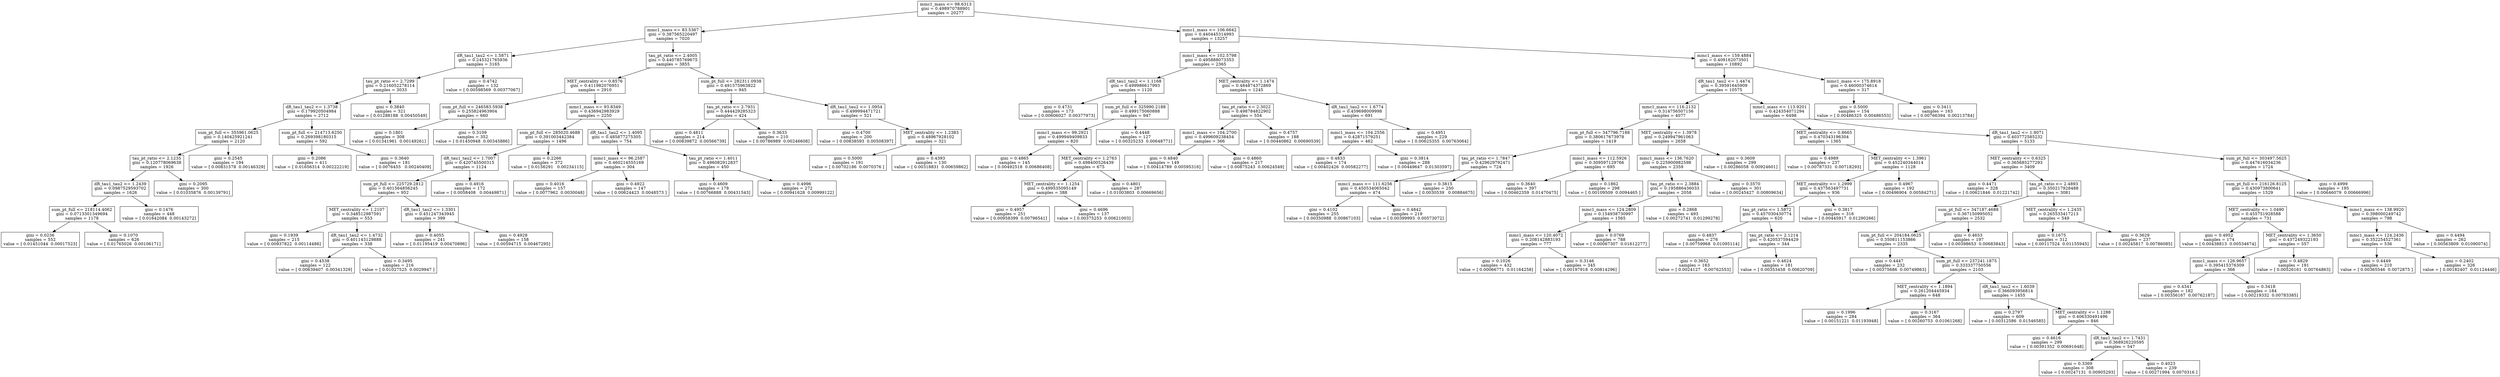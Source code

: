 digraph Tree {
0 [label="mmc1_mass <= 98.6313\ngini = 0.498970788901\nsamples = 20277", shape="box"] ;
1 [label="mmc1_mass <= 83.5367\ngini = 0.387565220497\nsamples = 7020", shape="box"] ;
0 -> 1 ;
2 [label="dR_tau1_tau2 <= 1.5871\ngini = 0.245321765936\nsamples = 3165", shape="box"] ;
1 -> 2 ;
3 [label="tau_pt_ratio <= 2.7299\ngini = 0.216052278114\nsamples = 3033", shape="box"] ;
2 -> 3 ;
4 [label="dR_tau1_tau2 <= 1.3738\ngini = 0.179920504984\nsamples = 2712", shape="box"] ;
3 -> 4 ;
5 [label="sum_pt_full <= 355961.0625\ngini = 0.140425921241\nsamples = 2120", shape="box"] ;
4 -> 5 ;
6 [label="tau_pt_ratio <= 2.1235\ngini = 0.120778069638\nsamples = 1926", shape="box"] ;
5 -> 6 ;
7 [label="dR_tau1_tau2 <= 1.2439\ngini = 0.0987529593702\nsamples = 1626", shape="box"] ;
6 -> 7 ;
8 [label="sum_pt_full <= 218114.4062\ngini = 0.0713301349694\nsamples = 1178", shape="box"] ;
7 -> 8 ;
9 [label="gini = 0.0236\nsamples = 552\nvalue = [ 0.01451044  0.00017523]", shape="box"] ;
8 -> 9 ;
10 [label="gini = 0.1070\nsamples = 626\nvalue = [ 0.01765026  0.00106171]", shape="box"] ;
8 -> 10 ;
11 [label="gini = 0.1476\nsamples = 448\nvalue = [ 0.01642084  0.00143272]", shape="box"] ;
7 -> 11 ;
12 [label="gini = 0.2095\nsamples = 300\nvalue = [ 0.01035876  0.00139791]", shape="box"] ;
6 -> 12 ;
13 [label="gini = 0.2545\nsamples = 194\nvalue = [ 0.00831578  0.00146329]", shape="box"] ;
5 -> 13 ;
14 [label="sum_pt_full <= 214713.6250\ngini = 0.269398180315\nsamples = 592", shape="box"] ;
4 -> 14 ;
15 [label="gini = 0.2086\nsamples = 411\nvalue = [ 0.01656314  0.00222219]", shape="box"] ;
14 -> 15 ;
16 [label="gini = 0.3640\nsamples = 181\nvalue = [ 0.0076455   0.00240409]", shape="box"] ;
14 -> 16 ;
17 [label="gini = 0.3840\nsamples = 321\nvalue = [ 0.01288188  0.00450549]", shape="box"] ;
3 -> 17 ;
18 [label="gini = 0.4742\nsamples = 132\nvalue = [ 0.00598569  0.00377067]", shape="box"] ;
2 -> 18 ;
19 [label="tau_pt_ratio <= 2.4005\ngini = 0.440785769675\nsamples = 3855", shape="box"] ;
1 -> 19 ;
20 [label="MET_centrality <= 0.8576\ngini = 0.411982076951\nsamples = 2910", shape="box"] ;
19 -> 20 ;
21 [label="sum_pt_full <= 246583.5938\ngini = 0.255824963904\nsamples = 660", shape="box"] ;
20 -> 21 ;
22 [label="gini = 0.1801\nsamples = 308\nvalue = [ 0.01341961  0.00149261]", shape="box"] ;
21 -> 22 ;
23 [label="gini = 0.3109\nsamples = 352\nvalue = [ 0.01450948  0.00345886]", shape="box"] ;
21 -> 23 ;
24 [label="mmc1_mass <= 93.8349\ngini = 0.436942983929\nsamples = 2250", shape="box"] ;
20 -> 24 ;
25 [label="sum_pt_full <= 285020.4688\ngini = 0.391003442384\nsamples = 1496", shape="box"] ;
24 -> 25 ;
26 [label="dR_tau1_tau2 <= 1.7007\ngini = 0.420745500315\nsamples = 1124", shape="box"] ;
25 -> 26 ;
27 [label="sum_pt_full <= 225729.2812\ngini = 0.401564856245\nsamples = 952", shape="box"] ;
26 -> 27 ;
28 [label="MET_centrality <= 1.2107\ngini = 0.348512987591\nsamples = 553", shape="box"] ;
27 -> 28 ;
29 [label="gini = 0.1939\nsamples = 215\nvalue = [ 0.00937822  0.00114486]", shape="box"] ;
28 -> 29 ;
30 [label="dR_tau1_tau2 <= 1.4732\ngini = 0.401143129888\nsamples = 338", shape="box"] ;
28 -> 30 ;
31 [label="gini = 0.4538\nsamples = 122\nvalue = [ 0.00639407  0.00341329]", shape="box"] ;
30 -> 31 ;
32 [label="gini = 0.3495\nsamples = 216\nvalue = [ 0.01027525  0.0029947 ]", shape="box"] ;
30 -> 32 ;
33 [label="dR_tau1_tau2 <= 1.3301\ngini = 0.451247343945\nsamples = 399", shape="box"] ;
27 -> 33 ;
34 [label="gini = 0.4055\nsamples = 241\nvalue = [ 0.01195419  0.00470896]", shape="box"] ;
33 -> 34 ;
35 [label="gini = 0.4928\nsamples = 158\nvalue = [ 0.00594715  0.00467295]", shape="box"] ;
33 -> 35 ;
36 [label="gini = 0.4916\nsamples = 172\nvalue = [ 0.0058408   0.00449871]", shape="box"] ;
26 -> 36 ;
37 [label="gini = 0.2266\nsamples = 372\nvalue = [ 0.0156291   0.00234115]", shape="box"] ;
25 -> 37 ;
38 [label="dR_tau1_tau2 <= 1.4095\ngini = 0.485877275305\nsamples = 754", shape="box"] ;
24 -> 38 ;
39 [label="mmc1_mass <= 96.2587\ngini = 0.460214555169\nsamples = 304", shape="box"] ;
38 -> 39 ;
40 [label="gini = 0.4016\nsamples = 157\nvalue = [ 0.0077962  0.0030048]", shape="box"] ;
39 -> 40 ;
41 [label="gini = 0.4922\nsamples = 147\nvalue = [ 0.00624423  0.0048573 ]", shape="box"] ;
39 -> 41 ;
42 [label="tau_pt_ratio <= 1.4011\ngini = 0.496082912837\nsamples = 450", shape="box"] ;
38 -> 42 ;
43 [label="gini = 0.4609\nsamples = 178\nvalue = [ 0.00766888  0.00431543]", shape="box"] ;
42 -> 43 ;
44 [label="gini = 0.4996\nsamples = 272\nvalue = [ 0.00941628  0.00999122]", shape="box"] ;
42 -> 44 ;
45 [label="sum_pt_full <= 282311.0938\ngini = 0.491575963822\nsamples = 945", shape="box"] ;
19 -> 45 ;
46 [label="tau_pt_ratio <= 2.7931\ngini = 0.444429285323\nsamples = 424", shape="box"] ;
45 -> 46 ;
47 [label="gini = 0.4811\nsamples = 214\nvalue = [ 0.00839872  0.00566739]", shape="box"] ;
46 -> 47 ;
48 [label="gini = 0.3633\nsamples = 210\nvalue = [ 0.00786989  0.00246608]", shape="box"] ;
46 -> 48 ;
49 [label="dR_tau1_tau2 <= 1.0954\ngini = 0.499994471721\nsamples = 521", shape="box"] ;
45 -> 49 ;
50 [label="gini = 0.4700\nsamples = 200\nvalue = [ 0.00838593  0.00508397]", shape="box"] ;
49 -> 50 ;
51 [label="MET_centrality <= 1.2383\ngini = 0.48967928102\nsamples = 321", shape="box"] ;
49 -> 51 ;
52 [label="gini = 0.5000\nsamples = 191\nvalue = [ 0.00702186  0.0070376 ]", shape="box"] ;
51 -> 52 ;
53 [label="gini = 0.4393\nsamples = 130\nvalue = [ 0.00318831  0.00659862]", shape="box"] ;
51 -> 53 ;
54 [label="mmc1_mass <= 106.6642\ngini = 0.440445314993\nsamples = 13257", shape="box"] ;
0 -> 54 ;
55 [label="mmc1_mass <= 102.5798\ngini = 0.495888073353\nsamples = 2365", shape="box"] ;
54 -> 55 ;
56 [label="dR_tau1_tau2 <= 1.1168\ngini = 0.499986617993\nsamples = 1120", shape="box"] ;
55 -> 56 ;
57 [label="gini = 0.4731\nsamples = 173\nvalue = [ 0.00606027  0.00377973]", shape="box"] ;
56 -> 57 ;
58 [label="sum_pt_full <= 325990.2188\ngini = 0.499175060888\nsamples = 947", shape="box"] ;
56 -> 58 ;
59 [label="mmc1_mass <= 99.2921\ngini = 0.499949409833\nsamples = 820", shape="box"] ;
58 -> 59 ;
60 [label="gini = 0.4865\nsamples = 145\nvalue = [ 0.00492518  0.00686408]", shape="box"] ;
59 -> 60 ;
61 [label="MET_centrality <= 1.2763\ngini = 0.498400526439\nsamples = 675", shape="box"] ;
59 -> 61 ;
62 [label="MET_centrality <= 1.1254\ngini = 0.499535095149\nsamples = 388", shape="box"] ;
61 -> 62 ;
63 [label="gini = 0.4957\nsamples = 251\nvalue = [ 0.00958399  0.00796541]", shape="box"] ;
62 -> 63 ;
64 [label="gini = 0.4696\nsamples = 137\nvalue = [ 0.00375253  0.00621003]", shape="box"] ;
62 -> 64 ;
65 [label="gini = 0.4801\nsamples = 287\nvalue = [ 0.01003803  0.00669656]", shape="box"] ;
61 -> 65 ;
66 [label="gini = 0.4448\nsamples = 127\nvalue = [ 0.00325233  0.00648771]", shape="box"] ;
58 -> 66 ;
67 [label="MET_centrality <= 1.1474\ngini = 0.484874372869\nsamples = 1245", shape="box"] ;
55 -> 67 ;
68 [label="tau_pt_ratio <= 2.3022\ngini = 0.498784822902\nsamples = 554", shape="box"] ;
67 -> 68 ;
69 [label="mmc1_mass <= 104.2700\ngini = 0.499609238454\nsamples = 366", shape="box"] ;
68 -> 69 ;
70 [label="gini = 0.4840\nsamples = 149\nvalue = [ 0.00414789  0.00595316]", shape="box"] ;
69 -> 70 ;
71 [label="gini = 0.4860\nsamples = 217\nvalue = [ 0.00875243  0.00624549]", shape="box"] ;
69 -> 71 ;
72 [label="gini = 0.4757\nsamples = 188\nvalue = [ 0.00440862  0.00690539]", shape="box"] ;
68 -> 72 ;
73 [label="dR_tau1_tau2 <= 1.6774\ngini = 0.459698009998\nsamples = 691", shape="box"] ;
67 -> 73 ;
74 [label="mmc1_mass <= 104.2556\ngini = 0.42871579251\nsamples = 462", shape="box"] ;
73 -> 74 ;
75 [label="gini = 0.4833\nsamples = 174\nvalue = [ 0.00402426  0.00582277]", shape="box"] ;
74 -> 75 ;
76 [label="gini = 0.3814\nsamples = 288\nvalue = [ 0.00449647  0.01303597]", shape="box"] ;
74 -> 76 ;
77 [label="gini = 0.4951\nsamples = 229\nvalue = [ 0.00625355  0.00763064]", shape="box"] ;
73 -> 77 ;
78 [label="mmc1_mass <= 159.4884\ngini = 0.409162073501\nsamples = 10892", shape="box"] ;
54 -> 78 ;
79 [label="dR_tau1_tau2 <= 1.4474\ngini = 0.39591645909\nsamples = 10575", shape="box"] ;
78 -> 79 ;
80 [label="mmc1_mass <= 116.2132\ngini = 0.314756507156\nsamples = 4077", shape="box"] ;
79 -> 80 ;
81 [label="sum_pt_full <= 347796.7188\ngini = 0.380617673978\nsamples = 1419", shape="box"] ;
80 -> 81 ;
82 [label="tau_pt_ratio <= 1.7847\ngini = 0.429629792471\nsamples = 724", shape="box"] ;
81 -> 82 ;
83 [label="mmc1_mass <= 111.6256\ngini = 0.450534065042\nsamples = 474", shape="box"] ;
82 -> 83 ;
84 [label="gini = 0.4102\nsamples = 255\nvalue = [ 0.00350988  0.00867103]", shape="box"] ;
83 -> 84 ;
85 [label="gini = 0.4842\nsamples = 219\nvalue = [ 0.00399993  0.00573072]", shape="box"] ;
83 -> 85 ;
86 [label="gini = 0.3815\nsamples = 250\nvalue = [ 0.0030539   0.00884675]", shape="box"] ;
82 -> 86 ;
87 [label="mmc1_mass <= 112.5926\ngini = 0.309597129766\nsamples = 695", shape="box"] ;
81 -> 87 ;
88 [label="gini = 0.3640\nsamples = 397\nvalue = [ 0.00462359  0.01470475]", shape="box"] ;
87 -> 88 ;
89 [label="gini = 0.1862\nsamples = 298\nvalue = [ 0.00109509  0.0094465 ]", shape="box"] ;
87 -> 89 ;
90 [label="MET_centrality <= 1.3978\ngini = 0.249947961063\nsamples = 2658", shape="box"] ;
80 -> 90 ;
91 [label="mmc1_mass <= 136.7620\ngini = 0.225900982598\nsamples = 2359", shape="box"] ;
90 -> 91 ;
92 [label="tau_pt_ratio <= 2.3884\ngini = 0.195886436033\nsamples = 2058", shape="box"] ;
91 -> 92 ;
93 [label="mmc1_mass <= 124.2809\ngini = 0.154938730997\nsamples = 1565", shape="box"] ;
92 -> 93 ;
94 [label="mmc1_mass <= 120.4072\ngini = 0.208142883193\nsamples = 777", shape="box"] ;
93 -> 94 ;
95 [label="gini = 0.1026\nsamples = 432\nvalue = [ 0.00066771  0.01164258]", shape="box"] ;
94 -> 95 ;
96 [label="gini = 0.3146\nsamples = 345\nvalue = [ 0.00197918  0.00814296]", shape="box"] ;
94 -> 96 ;
97 [label="gini = 0.0769\nsamples = 788\nvalue = [ 0.00067307  0.01612277]", shape="box"] ;
93 -> 97 ;
98 [label="gini = 0.2868\nsamples = 493\nvalue = [ 0.00272741  0.01299278]", shape="box"] ;
92 -> 98 ;
99 [label="gini = 0.3570\nsamples = 301\nvalue = [ 0.00245427  0.00809634]", shape="box"] ;
91 -> 99 ;
100 [label="gini = 0.3609\nsamples = 299\nvalue = [ 0.00286058  0.00924601]", shape="box"] ;
90 -> 100 ;
101 [label="mmc1_mass <= 113.9201\ngini = 0.424354071294\nsamples = 6498", shape="box"] ;
79 -> 101 ;
102 [label="MET_centrality <= 0.8665\ngini = 0.470343196304\nsamples = 1365", shape="box"] ;
101 -> 102 ;
103 [label="gini = 0.4989\nsamples = 237\nvalue = [ 0.00787331  0.00718293]", shape="box"] ;
102 -> 103 ;
104 [label="MET_centrality <= 1.3961\ngini = 0.452240344014\nsamples = 1128", shape="box"] ;
102 -> 104 ;
105 [label="MET_centrality <= 1.2999\ngini = 0.437563497731\nsamples = 936", shape="box"] ;
104 -> 105 ;
106 [label="tau_pt_ratio <= 1.5872\ngini = 0.457030430774\nsamples = 620", shape="box"] ;
105 -> 106 ;
107 [label="gini = 0.4837\nsamples = 276\nvalue = [ 0.00759968  0.01095114]", shape="box"] ;
106 -> 107 ;
108 [label="tau_pt_ratio <= 2.1214\ngini = 0.420537594429\nsamples = 344", shape="box"] ;
106 -> 108 ;
109 [label="gini = 0.3652\nsamples = 163\nvalue = [ 0.0024127   0.00762553]", shape="box"] ;
108 -> 109 ;
110 [label="gini = 0.4624\nsamples = 181\nvalue = [ 0.00353458  0.00620709]", shape="box"] ;
108 -> 110 ;
111 [label="gini = 0.3817\nsamples = 316\nvalue = [ 0.00445917  0.01290266]", shape="box"] ;
105 -> 111 ;
112 [label="gini = 0.4967\nsamples = 192\nvalue = [ 0.00496904  0.00584271]", shape="box"] ;
104 -> 112 ;
113 [label="dR_tau1_tau2 <= 1.9071\ngini = 0.403772585232\nsamples = 5133", shape="box"] ;
101 -> 113 ;
114 [label="MET_centrality <= 0.6325\ngini = 0.365685277293\nsamples = 3409", shape="box"] ;
113 -> 114 ;
115 [label="gini = 0.4471\nsamples = 328\nvalue = [ 0.00621846  0.01221742]", shape="box"] ;
114 -> 115 ;
116 [label="tau_pt_ratio <= 2.4893\ngini = 0.350217928488\nsamples = 3081", shape="box"] ;
114 -> 116 ;
117 [label="sum_pt_full <= 347187.4688\ngini = 0.367150995052\nsamples = 2532", shape="box"] ;
116 -> 117 ;
118 [label="sum_pt_full <= 204184.0625\ngini = 0.350811153866\nsamples = 2335", shape="box"] ;
117 -> 118 ;
119 [label="gini = 0.4447\nsamples = 232\nvalue = [ 0.00375686  0.00749863]", shape="box"] ;
118 -> 119 ;
120 [label="sum_pt_full <= 237241.1875\ngini = 0.333337750556\nsamples = 2103", shape="box"] ;
118 -> 120 ;
121 [label="MET_centrality <= 1.1894\ngini = 0.261204445934\nsamples = 648", shape="box"] ;
120 -> 121 ;
122 [label="gini = 0.1996\nsamples = 284\nvalue = [ 0.00151221  0.01193948]", shape="box"] ;
121 -> 122 ;
123 [label="gini = 0.3167\nsamples = 364\nvalue = [ 0.00260753  0.01061268]", shape="box"] ;
121 -> 123 ;
124 [label="dR_tau1_tau2 <= 1.6039\ngini = 0.366093956814\nsamples = 1455", shape="box"] ;
120 -> 124 ;
125 [label="gini = 0.2797\nsamples = 609\nvalue = [ 0.00312586  0.01546585]", shape="box"] ;
124 -> 125 ;
126 [label="MET_centrality <= 1.1288\ngini = 0.406330491496\nsamples = 846", shape="box"] ;
124 -> 126 ;
127 [label="gini = 0.4616\nsamples = 299\nvalue = [ 0.00391352  0.00691648]", shape="box"] ;
126 -> 127 ;
128 [label="dR_tau1_tau2 <= 1.7431\ngini = 0.368926220595\nsamples = 547", shape="box"] ;
126 -> 128 ;
129 [label="gini = 0.3369\nsamples = 308\nvalue = [ 0.00247131  0.00905293]", shape="box"] ;
128 -> 129 ;
130 [label="gini = 0.4023\nsamples = 239\nvalue = [ 0.00271994  0.0070316 ]", shape="box"] ;
128 -> 130 ;
131 [label="gini = 0.4653\nsamples = 197\nvalue = [ 0.00398653  0.00683843]", shape="box"] ;
117 -> 131 ;
132 [label="MET_centrality <= 1.2435\ngini = 0.265533417213\nsamples = 549", shape="box"] ;
116 -> 132 ;
133 [label="gini = 0.1675\nsamples = 312\nvalue = [ 0.00117524  0.01155945]", shape="box"] ;
132 -> 133 ;
134 [label="gini = 0.3629\nsamples = 237\nvalue = [ 0.00245817  0.00786085]", shape="box"] ;
132 -> 134 ;
135 [label="sum_pt_full <= 303497.5625\ngini = 0.447616034236\nsamples = 1724", shape="box"] ;
113 -> 135 ;
136 [label="sum_pt_full <= 216126.8125\ngini = 0.430973800641\nsamples = 1529", shape="box"] ;
135 -> 136 ;
137 [label="MET_centrality <= 1.0490\ngini = 0.455751928588\nsamples = 731", shape="box"] ;
136 -> 137 ;
138 [label="gini = 0.4952\nsamples = 174\nvalue = [ 0.00438813  0.00534674]", shape="box"] ;
137 -> 138 ;
139 [label="MET_centrality <= 1.3650\ngini = 0.437249322193\nsamples = 557", shape="box"] ;
137 -> 139 ;
140 [label="mmc1_mass <= 126.9657\ngini = 0.395415376309\nsamples = 366", shape="box"] ;
139 -> 140 ;
141 [label="gini = 0.4341\nsamples = 182\nvalue = [ 0.00356167  0.00762187]", shape="box"] ;
140 -> 141 ;
142 [label="gini = 0.3418\nsamples = 184\nvalue = [ 0.00219332  0.00783385]", shape="box"] ;
140 -> 142 ;
143 [label="gini = 0.4829\nsamples = 191\nvalue = [ 0.00526161  0.00764863]", shape="box"] ;
139 -> 143 ;
144 [label="mmc1_mass <= 138.9920\ngini = 0.398000249742\nsamples = 798", shape="box"] ;
136 -> 144 ;
145 [label="mmc1_mass <= 124.2436\ngini = 0.352254527361\nsamples = 536", shape="box"] ;
144 -> 145 ;
146 [label="gini = 0.4449\nsamples = 210\nvalue = [ 0.00365546  0.0072875 ]", shape="box"] ;
145 -> 146 ;
147 [label="gini = 0.2402\nsamples = 326\nvalue = [ 0.00182407  0.01124446]", shape="box"] ;
145 -> 147 ;
148 [label="gini = 0.4494\nsamples = 262\nvalue = [ 0.00563809  0.01090074]", shape="box"] ;
144 -> 148 ;
149 [label="gini = 0.4999\nsamples = 195\nvalue = [ 0.00646079  0.00666996]", shape="box"] ;
135 -> 149 ;
150 [label="mmc1_mass <= 175.8918\ngini = 0.46000374614\nsamples = 317", shape="box"] ;
78 -> 150 ;
151 [label="gini = 0.5000\nsamples = 154\nvalue = [ 0.00486325  0.00486553]", shape="box"] ;
150 -> 151 ;
152 [label="gini = 0.3411\nsamples = 163\nvalue = [ 0.00766394  0.00213784]", shape="box"] ;
150 -> 152 ;
}